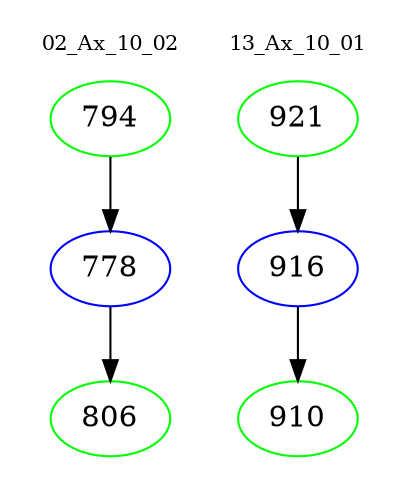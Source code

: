 digraph{
subgraph cluster_0 {
color = white
label = "02_Ax_10_02";
fontsize=10;
T0_794 [label="794", color="green"]
T0_794 -> T0_778 [color="black"]
T0_778 [label="778", color="blue"]
T0_778 -> T0_806 [color="black"]
T0_806 [label="806", color="green"]
}
subgraph cluster_1 {
color = white
label = "13_Ax_10_01";
fontsize=10;
T1_921 [label="921", color="green"]
T1_921 -> T1_916 [color="black"]
T1_916 [label="916", color="blue"]
T1_916 -> T1_910 [color="black"]
T1_910 [label="910", color="green"]
}
}
